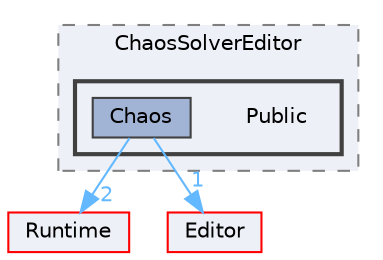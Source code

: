 digraph "Public"
{
 // INTERACTIVE_SVG=YES
 // LATEX_PDF_SIZE
  bgcolor="transparent";
  edge [fontname=Helvetica,fontsize=10,labelfontname=Helvetica,labelfontsize=10];
  node [fontname=Helvetica,fontsize=10,shape=box,height=0.2,width=0.4];
  compound=true
  subgraph clusterdir_cce7dfdc035aa382db6f1b316d6700e1 {
    graph [ bgcolor="#edf0f7", pencolor="grey50", label="ChaosSolverEditor", fontname=Helvetica,fontsize=10 style="filled,dashed", URL="dir_cce7dfdc035aa382db6f1b316d6700e1.html",tooltip=""]
  subgraph clusterdir_0e613ee2f7fb5477f757b8991c0b50a1 {
    graph [ bgcolor="#edf0f7", pencolor="grey25", label="", fontname=Helvetica,fontsize=10 style="filled,bold", URL="dir_0e613ee2f7fb5477f757b8991c0b50a1.html",tooltip=""]
    dir_0e613ee2f7fb5477f757b8991c0b50a1 [shape=plaintext, label="Public"];
  dir_38326dc2df93bdc66573544450df252c [label="Chaos", fillcolor="#a2b4d6", color="grey25", style="filled", URL="dir_38326dc2df93bdc66573544450df252c.html",tooltip=""];
  }
  }
  dir_7536b172fbd480bfd146a1b1acd6856b [label="Runtime", fillcolor="#edf0f7", color="red", style="filled", URL="dir_7536b172fbd480bfd146a1b1acd6856b.html",tooltip=""];
  dir_b26507eead720464ba2ac6bbc6dcec5f [label="Editor", fillcolor="#edf0f7", color="red", style="filled", URL="dir_b26507eead720464ba2ac6bbc6dcec5f.html",tooltip=""];
  dir_38326dc2df93bdc66573544450df252c->dir_7536b172fbd480bfd146a1b1acd6856b [headlabel="2", labeldistance=1.5 headhref="dir_000131_000984.html" href="dir_000131_000984.html" color="steelblue1" fontcolor="steelblue1"];
  dir_38326dc2df93bdc66573544450df252c->dir_b26507eead720464ba2ac6bbc6dcec5f [headlabel="1", labeldistance=1.5 headhref="dir_000131_000357.html" href="dir_000131_000357.html" color="steelblue1" fontcolor="steelblue1"];
}

